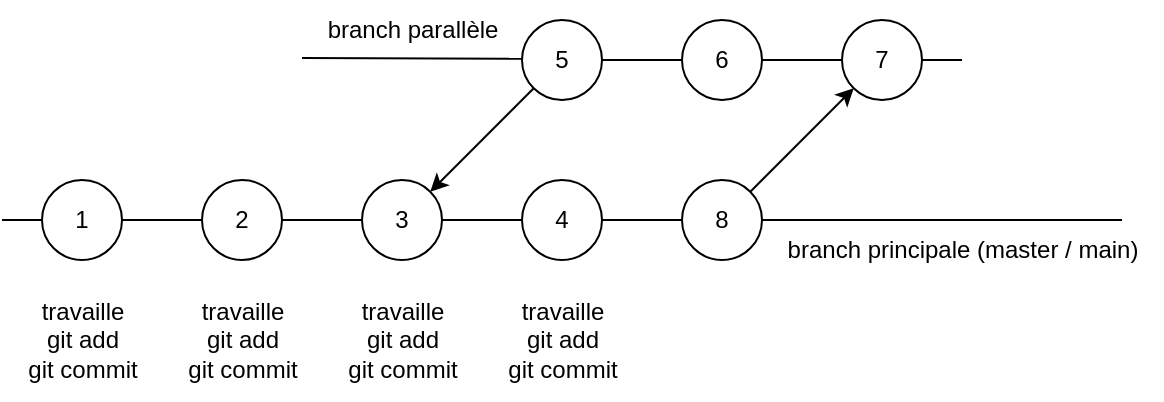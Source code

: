 <mxfile>
    <diagram id="wnEThHPWJ9fzZp6ka9T_" name="Page-1">
        <mxGraphModel dx="740" dy="422" grid="1" gridSize="10" guides="1" tooltips="1" connect="1" arrows="1" fold="1" page="1" pageScale="1" pageWidth="850" pageHeight="1100" math="0" shadow="0">
            <root>
                <mxCell id="0"/>
                <mxCell id="1" parent="0"/>
                <mxCell id="2" value="" style="endArrow=none;html=1;startArrow=none;" edge="1" parent="1" source="23">
                    <mxGeometry width="50" height="50" relative="1" as="geometry">
                        <mxPoint x="80" y="240" as="sourcePoint"/>
                        <mxPoint x="640" y="240" as="targetPoint"/>
                    </mxGeometry>
                </mxCell>
                <mxCell id="6" value="" style="endArrow=none;html=1;" edge="1" parent="1" target="5">
                    <mxGeometry width="50" height="50" relative="1" as="geometry">
                        <mxPoint x="80" y="240" as="sourcePoint"/>
                        <mxPoint x="400" y="240" as="targetPoint"/>
                    </mxGeometry>
                </mxCell>
                <mxCell id="5" value="1" style="ellipse;whiteSpace=wrap;html=1;aspect=fixed;" vertex="1" parent="1">
                    <mxGeometry x="100" y="220" width="40" height="40" as="geometry"/>
                </mxCell>
                <mxCell id="7" value="" style="endArrow=none;html=1;startArrow=none;" edge="1" parent="1" source="5" target="4">
                    <mxGeometry width="50" height="50" relative="1" as="geometry">
                        <mxPoint x="140" y="240" as="sourcePoint"/>
                        <mxPoint x="400" y="240" as="targetPoint"/>
                    </mxGeometry>
                </mxCell>
                <mxCell id="4" value="2" style="ellipse;whiteSpace=wrap;html=1;aspect=fixed;" vertex="1" parent="1">
                    <mxGeometry x="180" y="220" width="40" height="40" as="geometry"/>
                </mxCell>
                <mxCell id="9" value="" style="endArrow=none;html=1;startArrow=none;" edge="1" parent="1" source="4" target="8">
                    <mxGeometry width="50" height="50" relative="1" as="geometry">
                        <mxPoint x="215" y="240" as="sourcePoint"/>
                        <mxPoint x="480" y="240" as="targetPoint"/>
                    </mxGeometry>
                </mxCell>
                <mxCell id="8" value="3" style="ellipse;whiteSpace=wrap;html=1;aspect=fixed;" vertex="1" parent="1">
                    <mxGeometry x="260" y="220" width="40" height="40" as="geometry"/>
                </mxCell>
                <mxCell id="10" value="" style="endArrow=none;html=1;startArrow=none;" edge="1" parent="1" source="8" target="3">
                    <mxGeometry width="50" height="50" relative="1" as="geometry">
                        <mxPoint x="290" y="240" as="sourcePoint"/>
                        <mxPoint x="480" y="240" as="targetPoint"/>
                    </mxGeometry>
                </mxCell>
                <mxCell id="3" value="4" style="ellipse;whiteSpace=wrap;html=1;aspect=fixed;" vertex="1" parent="1">
                    <mxGeometry x="340" y="220" width="40" height="40" as="geometry"/>
                </mxCell>
                <mxCell id="11" value="travaille&lt;br&gt;git add&lt;br&gt;git commit" style="text;html=1;align=center;verticalAlign=middle;resizable=0;points=[];autosize=1;strokeColor=none;fillColor=none;" vertex="1" parent="1">
                    <mxGeometry x="80" y="270" width="80" height="60" as="geometry"/>
                </mxCell>
                <mxCell id="12" value="travaille&lt;br&gt;git add&lt;br&gt;git commit" style="text;html=1;align=center;verticalAlign=middle;resizable=0;points=[];autosize=1;strokeColor=none;fillColor=none;" vertex="1" parent="1">
                    <mxGeometry x="160" y="270" width="80" height="60" as="geometry"/>
                </mxCell>
                <mxCell id="13" value="travaille&lt;br&gt;git add&lt;br&gt;git commit" style="text;html=1;align=center;verticalAlign=middle;resizable=0;points=[];autosize=1;strokeColor=none;fillColor=none;" vertex="1" parent="1">
                    <mxGeometry x="240" y="270" width="80" height="60" as="geometry"/>
                </mxCell>
                <mxCell id="14" value="travaille&lt;br&gt;git add&lt;br&gt;git commit" style="text;html=1;align=center;verticalAlign=middle;resizable=0;points=[];autosize=1;strokeColor=none;fillColor=none;" vertex="1" parent="1">
                    <mxGeometry x="320" y="270" width="80" height="60" as="geometry"/>
                </mxCell>
                <mxCell id="15" value="" style="endArrow=none;html=1;startArrow=none;" edge="1" parent="1" source="20">
                    <mxGeometry width="50" height="50" relative="1" as="geometry">
                        <mxPoint x="320" y="160" as="sourcePoint"/>
                        <mxPoint x="560" y="160" as="targetPoint"/>
                        <Array as="points">
                            <mxPoint x="360" y="160"/>
                        </Array>
                    </mxGeometry>
                </mxCell>
                <mxCell id="16" value="5" style="ellipse;whiteSpace=wrap;html=1;aspect=fixed;" vertex="1" parent="1">
                    <mxGeometry x="340" y="140" width="40" height="40" as="geometry"/>
                </mxCell>
                <mxCell id="19" value="" style="endArrow=none;html=1;" edge="1" parent="1" target="18">
                    <mxGeometry width="50" height="50" relative="1" as="geometry">
                        <mxPoint x="380" y="160" as="sourcePoint"/>
                        <mxPoint x="600" y="160" as="targetPoint"/>
                        <Array as="points"/>
                    </mxGeometry>
                </mxCell>
                <mxCell id="18" value="6" style="ellipse;whiteSpace=wrap;html=1;aspect=fixed;" vertex="1" parent="1">
                    <mxGeometry x="420" y="140" width="40" height="40" as="geometry"/>
                </mxCell>
                <mxCell id="21" value="" style="endArrow=none;html=1;startArrow=none;" edge="1" parent="1" source="18" target="20">
                    <mxGeometry width="50" height="50" relative="1" as="geometry">
                        <mxPoint x="420" y="160" as="sourcePoint"/>
                        <mxPoint x="600" y="160" as="targetPoint"/>
                        <Array as="points"/>
                    </mxGeometry>
                </mxCell>
                <mxCell id="20" value="7" style="ellipse;whiteSpace=wrap;html=1;aspect=fixed;" vertex="1" parent="1">
                    <mxGeometry x="500" y="140" width="40" height="40" as="geometry"/>
                </mxCell>
                <mxCell id="24" value="" style="endArrow=none;html=1;startArrow=none;" edge="1" parent="1" source="3" target="23">
                    <mxGeometry width="50" height="50" relative="1" as="geometry">
                        <mxPoint x="380" y="240.0" as="sourcePoint"/>
                        <mxPoint x="480" y="240.0" as="targetPoint"/>
                    </mxGeometry>
                </mxCell>
                <mxCell id="23" value="8" style="ellipse;whiteSpace=wrap;html=1;aspect=fixed;" vertex="1" parent="1">
                    <mxGeometry x="420" y="220" width="40" height="40" as="geometry"/>
                </mxCell>
                <mxCell id="25" value="" style="endArrow=classic;html=1;entryX=1;entryY=0;entryDx=0;entryDy=0;exitX=0;exitY=1;exitDx=0;exitDy=0;" edge="1" parent="1" source="16" target="8">
                    <mxGeometry width="50" height="50" relative="1" as="geometry">
                        <mxPoint x="350" y="210" as="sourcePoint"/>
                        <mxPoint x="330" y="180" as="targetPoint"/>
                    </mxGeometry>
                </mxCell>
                <mxCell id="26" value="" style="endArrow=classic;html=1;exitX=1;exitY=0;exitDx=0;exitDy=0;entryX=0;entryY=1;entryDx=0;entryDy=0;" edge="1" parent="1" source="23" target="20">
                    <mxGeometry width="50" height="50" relative="1" as="geometry">
                        <mxPoint x="511.718" y="180.002" as="sourcePoint"/>
                        <mxPoint x="520" y="200" as="targetPoint"/>
                    </mxGeometry>
                </mxCell>
                <mxCell id="27" value="branch principale (master / main)" style="text;html=1;align=center;verticalAlign=middle;resizable=0;points=[];autosize=1;strokeColor=none;fillColor=none;" vertex="1" parent="1">
                    <mxGeometry x="460" y="240" width="200" height="30" as="geometry"/>
                </mxCell>
                <mxCell id="28" value="branch parallèle" style="text;html=1;align=center;verticalAlign=middle;resizable=0;points=[];autosize=1;strokeColor=none;fillColor=none;" vertex="1" parent="1">
                    <mxGeometry x="230" y="130" width="110" height="30" as="geometry"/>
                </mxCell>
                <mxCell id="29" value="" style="endArrow=none;html=1;" edge="1" parent="1">
                    <mxGeometry width="50" height="50" relative="1" as="geometry">
                        <mxPoint x="230" y="159" as="sourcePoint"/>
                        <mxPoint x="340" y="159.41" as="targetPoint"/>
                        <Array as="points"/>
                    </mxGeometry>
                </mxCell>
            </root>
        </mxGraphModel>
    </diagram>
</mxfile>